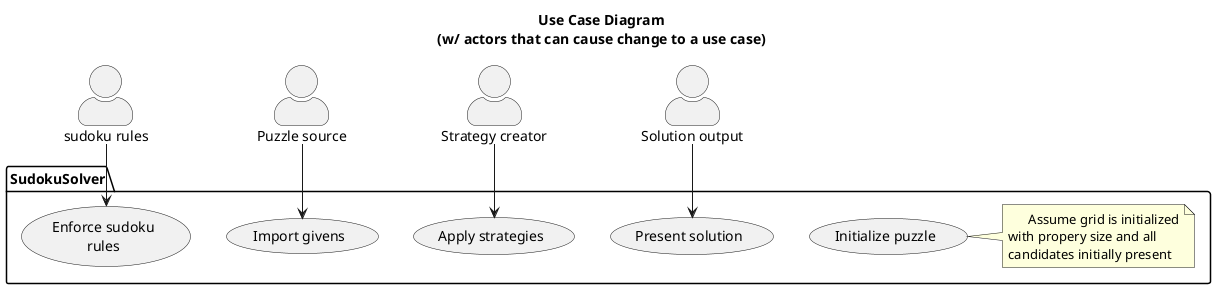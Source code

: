 @startuml
'allow_mixing

title Use Case Diagram\n(w/ actors that can cause change to a use case)


skinparam actorStyle awesome

actor "sudoku rules" as sudoku
actor "Puzzle source" as source
actor "Strategy creator" as strategist
actor "Solution output" as output

package SudokuSolver {
    usecase "Import givens" as import
    usecase "Initialize puzzle" as init
    note right of init
        Assume grid is initialized
		with propery size and all
		candidates initially present
    endnote
    usecase "Enforce sudoku\nrules" as sudoku_rules
    usecase "Apply strategies" as apply_strategies
    usecase "Present solution" as solution_presention
}



source --> import
sudoku --> sudoku_rules
strategist --> apply_strategies
output --> solution_presention


@enduml
